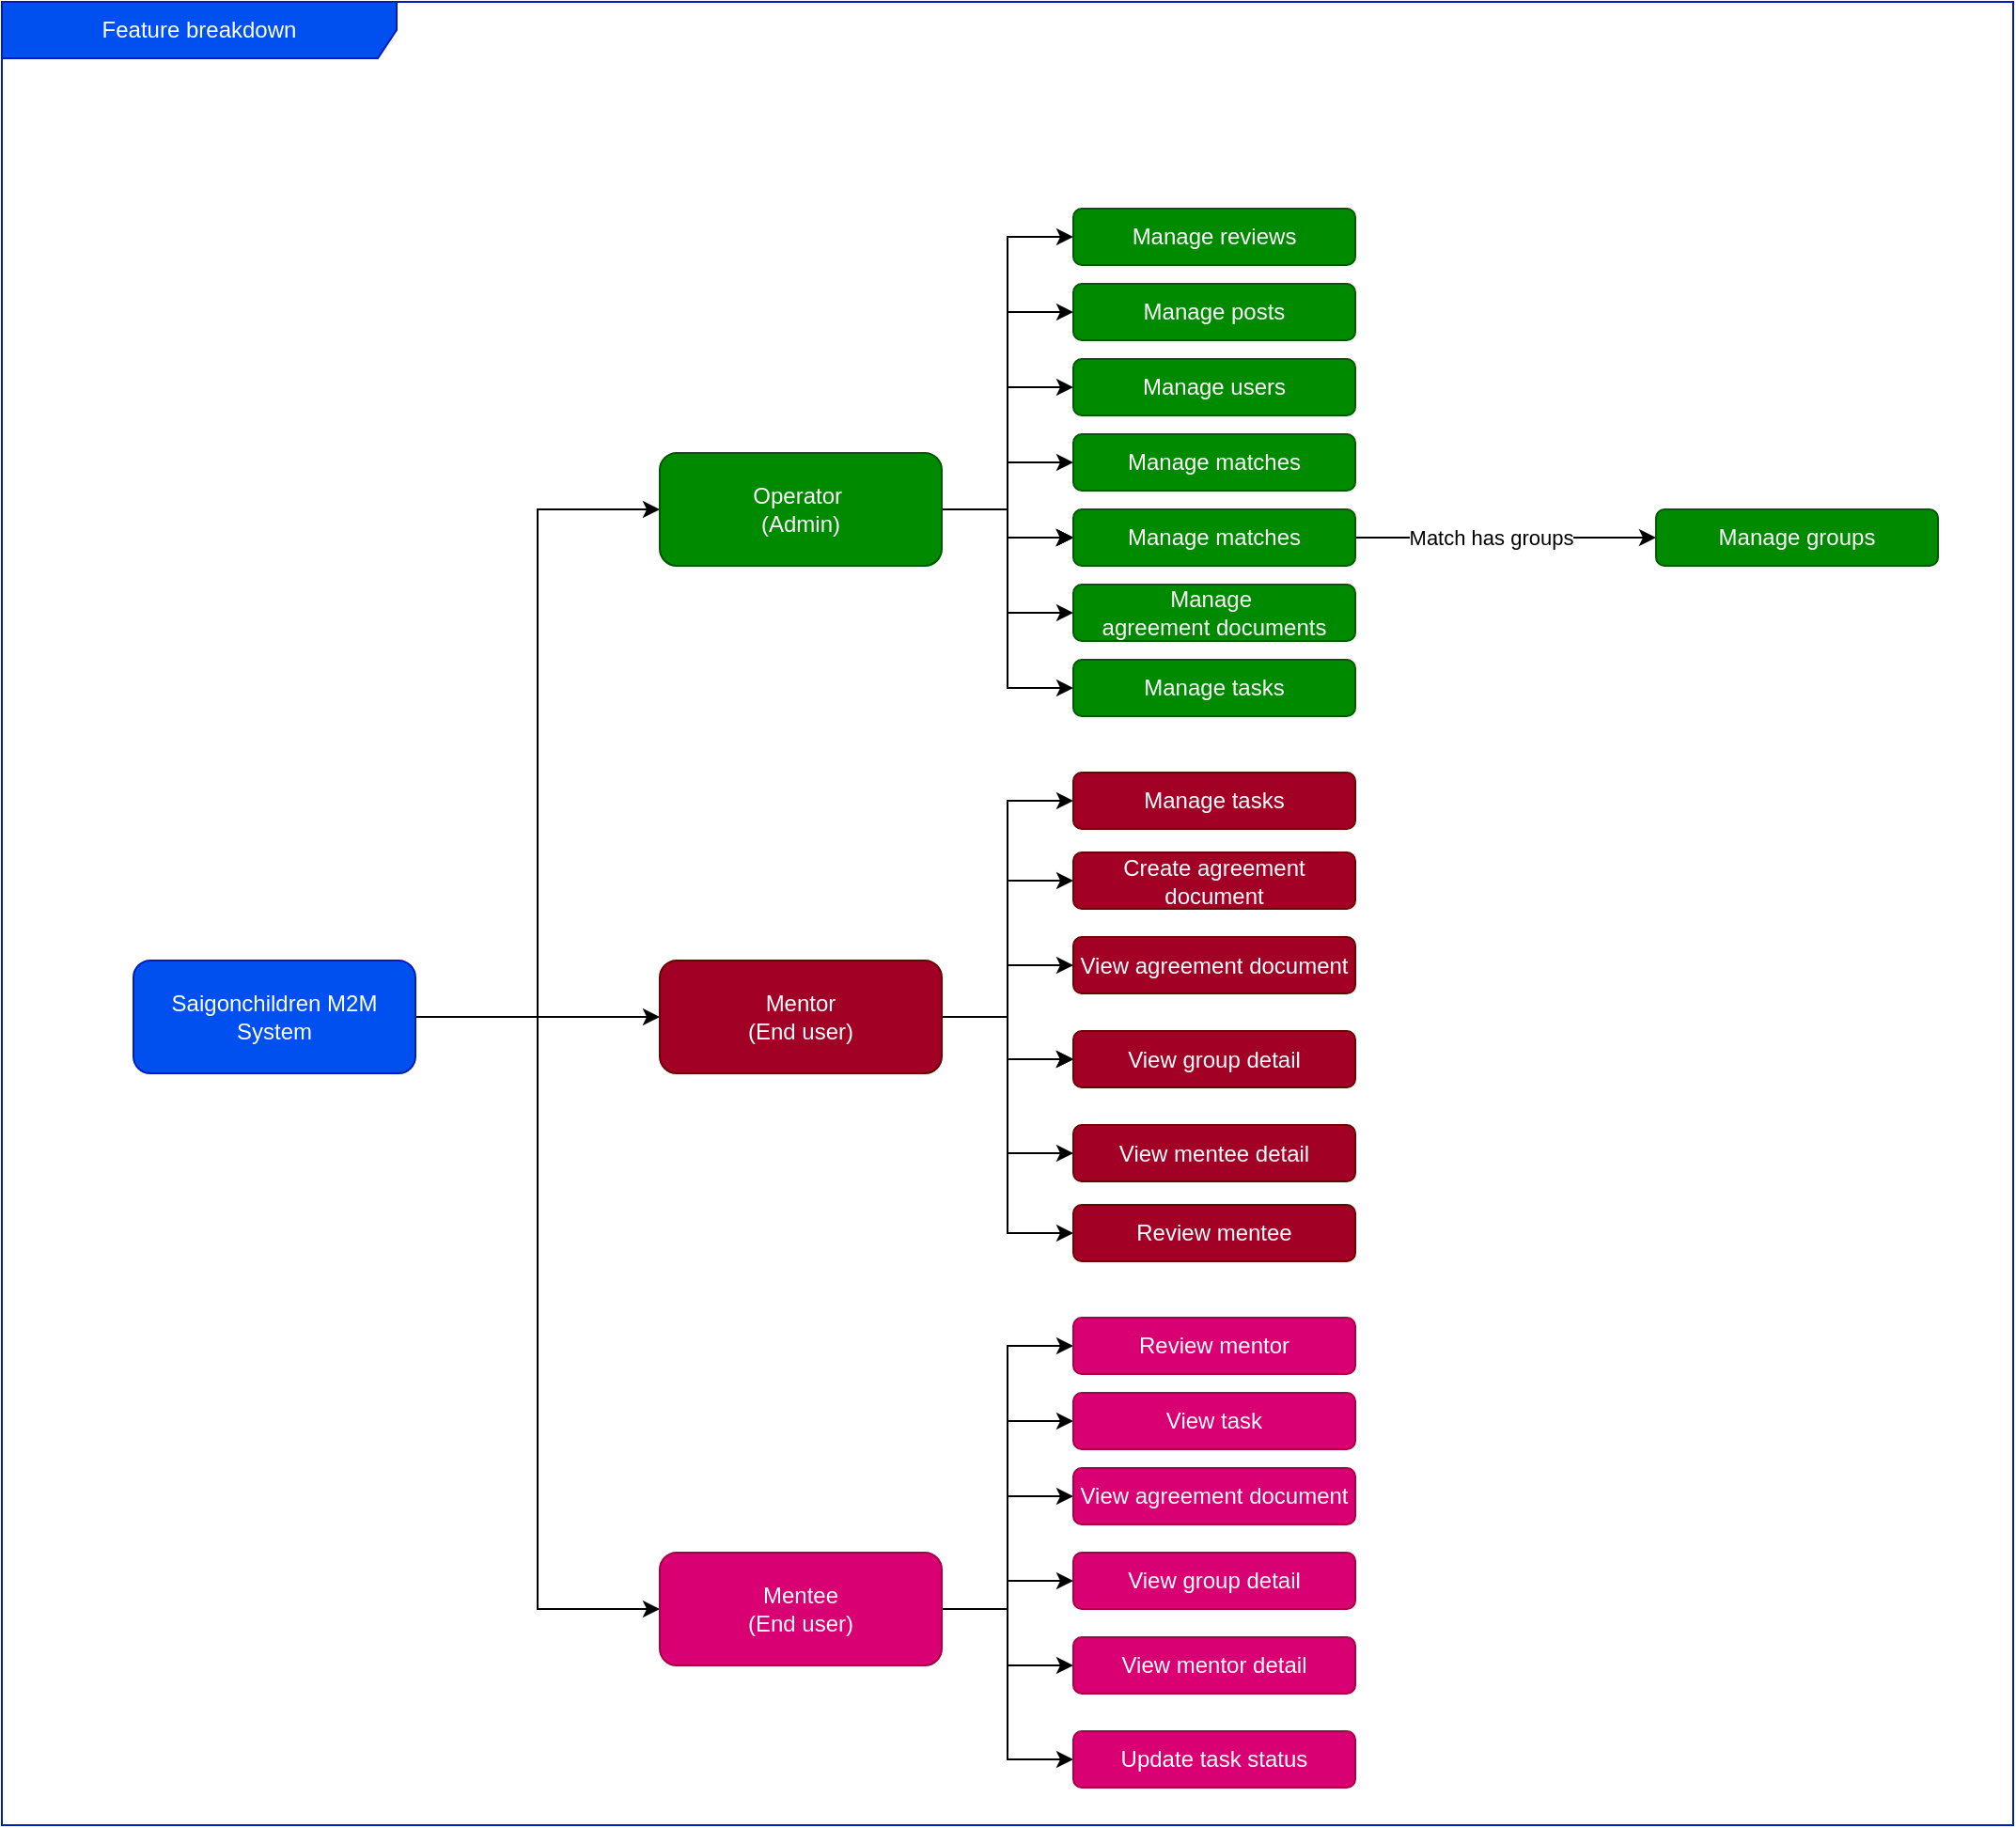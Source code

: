 <mxfile version="26.0.11">
  <diagram name="Page-1" id="9zVKBY60DjA3LiJ9msCD">
    <mxGraphModel dx="1740" dy="1745" grid="1" gridSize="10" guides="1" tooltips="1" connect="1" arrows="1" fold="1" page="1" pageScale="1" pageWidth="827" pageHeight="1169" math="0" shadow="0">
      <root>
        <mxCell id="0" />
        <mxCell id="1" parent="0" />
        <mxCell id="8znH28T3EN4sUPZHB0bJ-5" style="edgeStyle=orthogonalEdgeStyle;rounded=0;orthogonalLoop=1;jettySize=auto;html=1;entryX=0;entryY=0.5;entryDx=0;entryDy=0;" edge="1" parent="1" source="8znH28T3EN4sUPZHB0bJ-1" target="8znH28T3EN4sUPZHB0bJ-2">
          <mxGeometry relative="1" as="geometry" />
        </mxCell>
        <mxCell id="8znH28T3EN4sUPZHB0bJ-32" style="edgeStyle=orthogonalEdgeStyle;rounded=0;orthogonalLoop=1;jettySize=auto;html=1;entryX=0;entryY=0.5;entryDx=0;entryDy=0;" edge="1" parent="1" source="8znH28T3EN4sUPZHB0bJ-1" target="8znH28T3EN4sUPZHB0bJ-30">
          <mxGeometry relative="1" as="geometry" />
        </mxCell>
        <mxCell id="8znH28T3EN4sUPZHB0bJ-60" style="edgeStyle=orthogonalEdgeStyle;rounded=0;orthogonalLoop=1;jettySize=auto;html=1;entryX=0;entryY=0.5;entryDx=0;entryDy=0;" edge="1" parent="1" source="8znH28T3EN4sUPZHB0bJ-1" target="8znH28T3EN4sUPZHB0bJ-31">
          <mxGeometry relative="1" as="geometry" />
        </mxCell>
        <mxCell id="8znH28T3EN4sUPZHB0bJ-1" value="Saigonchildren M2M&lt;div&gt;System&lt;/div&gt;" style="rounded=1;whiteSpace=wrap;html=1;fillColor=#0050ef;fontColor=#ffffff;strokeColor=#001DBC;" vertex="1" parent="1">
          <mxGeometry x="-70" y="300" width="150" height="60" as="geometry" />
        </mxCell>
        <mxCell id="8znH28T3EN4sUPZHB0bJ-23" style="edgeStyle=orthogonalEdgeStyle;rounded=0;orthogonalLoop=1;jettySize=auto;html=1;entryX=0;entryY=0.5;entryDx=0;entryDy=0;" edge="1" parent="1" source="8znH28T3EN4sUPZHB0bJ-2" target="8znH28T3EN4sUPZHB0bJ-17">
          <mxGeometry relative="1" as="geometry" />
        </mxCell>
        <mxCell id="8znH28T3EN4sUPZHB0bJ-24" style="edgeStyle=orthogonalEdgeStyle;rounded=0;orthogonalLoop=1;jettySize=auto;html=1;entryX=0;entryY=0.5;entryDx=0;entryDy=0;" edge="1" parent="1" source="8znH28T3EN4sUPZHB0bJ-2" target="8znH28T3EN4sUPZHB0bJ-14">
          <mxGeometry relative="1" as="geometry" />
        </mxCell>
        <mxCell id="8znH28T3EN4sUPZHB0bJ-27" style="edgeStyle=orthogonalEdgeStyle;rounded=0;orthogonalLoop=1;jettySize=auto;html=1;entryX=0;entryY=0.5;entryDx=0;entryDy=0;" edge="1" parent="1" source="8znH28T3EN4sUPZHB0bJ-2" target="8znH28T3EN4sUPZHB0bJ-26">
          <mxGeometry relative="1" as="geometry">
            <mxPoint x="420" y="150" as="targetPoint" />
          </mxGeometry>
        </mxCell>
        <mxCell id="8znH28T3EN4sUPZHB0bJ-29" style="edgeStyle=orthogonalEdgeStyle;rounded=0;orthogonalLoop=1;jettySize=auto;html=1;entryX=0;entryY=0.5;entryDx=0;entryDy=0;" edge="1" parent="1" source="8znH28T3EN4sUPZHB0bJ-2" target="8znH28T3EN4sUPZHB0bJ-28">
          <mxGeometry relative="1" as="geometry" />
        </mxCell>
        <mxCell id="8znH28T3EN4sUPZHB0bJ-66" value="" style="edgeStyle=orthogonalEdgeStyle;rounded=0;orthogonalLoop=1;jettySize=auto;html=1;" edge="1" parent="1" source="8znH28T3EN4sUPZHB0bJ-2" target="8znH28T3EN4sUPZHB0bJ-26">
          <mxGeometry relative="1" as="geometry" />
        </mxCell>
        <mxCell id="8znH28T3EN4sUPZHB0bJ-67" value="" style="edgeStyle=orthogonalEdgeStyle;rounded=0;orthogonalLoop=1;jettySize=auto;html=1;" edge="1" parent="1" source="8znH28T3EN4sUPZHB0bJ-2" target="8znH28T3EN4sUPZHB0bJ-26">
          <mxGeometry relative="1" as="geometry" />
        </mxCell>
        <mxCell id="8znH28T3EN4sUPZHB0bJ-68" value="" style="edgeStyle=orthogonalEdgeStyle;rounded=0;orthogonalLoop=1;jettySize=auto;html=1;" edge="1" parent="1" source="8znH28T3EN4sUPZHB0bJ-2" target="8znH28T3EN4sUPZHB0bJ-26">
          <mxGeometry relative="1" as="geometry" />
        </mxCell>
        <mxCell id="8znH28T3EN4sUPZHB0bJ-69" value="" style="edgeStyle=orthogonalEdgeStyle;rounded=0;orthogonalLoop=1;jettySize=auto;html=1;" edge="1" parent="1" source="8znH28T3EN4sUPZHB0bJ-2" target="8znH28T3EN4sUPZHB0bJ-26">
          <mxGeometry relative="1" as="geometry" />
        </mxCell>
        <mxCell id="8znH28T3EN4sUPZHB0bJ-72" style="edgeStyle=orthogonalEdgeStyle;rounded=0;orthogonalLoop=1;jettySize=auto;html=1;entryX=0;entryY=0.5;entryDx=0;entryDy=0;" edge="1" parent="1" source="8znH28T3EN4sUPZHB0bJ-2" target="8znH28T3EN4sUPZHB0bJ-70">
          <mxGeometry relative="1" as="geometry" />
        </mxCell>
        <mxCell id="8znH28T3EN4sUPZHB0bJ-77" style="edgeStyle=orthogonalEdgeStyle;rounded=0;orthogonalLoop=1;jettySize=auto;html=1;entryX=0;entryY=0.5;entryDx=0;entryDy=0;" edge="1" parent="1" source="8znH28T3EN4sUPZHB0bJ-2" target="8znH28T3EN4sUPZHB0bJ-76">
          <mxGeometry relative="1" as="geometry" />
        </mxCell>
        <mxCell id="8znH28T3EN4sUPZHB0bJ-90" style="edgeStyle=orthogonalEdgeStyle;rounded=0;orthogonalLoop=1;jettySize=auto;html=1;entryX=0;entryY=0.5;entryDx=0;entryDy=0;" edge="1" parent="1" source="8znH28T3EN4sUPZHB0bJ-2" target="8znH28T3EN4sUPZHB0bJ-89">
          <mxGeometry relative="1" as="geometry" />
        </mxCell>
        <mxCell id="8znH28T3EN4sUPZHB0bJ-2" value="Operator&amp;nbsp;&lt;div&gt;(Admin)&lt;/div&gt;" style="rounded=1;whiteSpace=wrap;html=1;fillColor=#008a00;fontColor=#ffffff;strokeColor=#005700;" vertex="1" parent="1">
          <mxGeometry x="210" y="30" width="150" height="60" as="geometry" />
        </mxCell>
        <mxCell id="8znH28T3EN4sUPZHB0bJ-14" value="Manage users" style="rounded=1;whiteSpace=wrap;html=1;fillColor=#008a00;fontColor=#ffffff;strokeColor=#005700;" vertex="1" parent="1">
          <mxGeometry x="430" y="-20" width="150" height="30" as="geometry" />
        </mxCell>
        <mxCell id="8znH28T3EN4sUPZHB0bJ-17" value="Manage matches" style="rounded=1;whiteSpace=wrap;html=1;fillColor=#008a00;fontColor=#ffffff;strokeColor=#005700;" vertex="1" parent="1">
          <mxGeometry x="430" y="20" width="150" height="30" as="geometry" />
        </mxCell>
        <mxCell id="8znH28T3EN4sUPZHB0bJ-42" value="" style="edgeStyle=orthogonalEdgeStyle;rounded=0;orthogonalLoop=1;jettySize=auto;html=1;" edge="1" parent="1" source="8znH28T3EN4sUPZHB0bJ-26" target="8znH28T3EN4sUPZHB0bJ-41">
          <mxGeometry relative="1" as="geometry" />
        </mxCell>
        <mxCell id="8znH28T3EN4sUPZHB0bJ-43" value="Match has groups" style="edgeLabel;html=1;align=center;verticalAlign=middle;resizable=0;points=[];" vertex="1" connectable="0" parent="8znH28T3EN4sUPZHB0bJ-42">
          <mxGeometry x="-0.224" y="1" relative="1" as="geometry">
            <mxPoint x="10" y="1" as="offset" />
          </mxGeometry>
        </mxCell>
        <mxCell id="8znH28T3EN4sUPZHB0bJ-26" value="Manage matches" style="rounded=1;whiteSpace=wrap;html=1;fillColor=#008a00;fontColor=#ffffff;strokeColor=#005700;" vertex="1" parent="1">
          <mxGeometry x="430" y="60" width="150" height="30" as="geometry" />
        </mxCell>
        <mxCell id="8znH28T3EN4sUPZHB0bJ-28" value="Manage&amp;nbsp;&lt;div&gt;agreement documents&lt;/div&gt;" style="rounded=1;whiteSpace=wrap;html=1;fillColor=#008a00;fontColor=#ffffff;strokeColor=#005700;" vertex="1" parent="1">
          <mxGeometry x="430" y="100" width="150" height="30" as="geometry" />
        </mxCell>
        <mxCell id="8znH28T3EN4sUPZHB0bJ-35" value="" style="edgeStyle=orthogonalEdgeStyle;rounded=0;orthogonalLoop=1;jettySize=auto;html=1;entryX=0;entryY=0.5;entryDx=0;entryDy=0;" edge="1" parent="1" source="8znH28T3EN4sUPZHB0bJ-30" target="8znH28T3EN4sUPZHB0bJ-36">
          <mxGeometry relative="1" as="geometry">
            <mxPoint x="440" y="320.029" as="targetPoint" />
          </mxGeometry>
        </mxCell>
        <mxCell id="8znH28T3EN4sUPZHB0bJ-38" style="edgeStyle=orthogonalEdgeStyle;rounded=0;orthogonalLoop=1;jettySize=auto;html=1;" edge="1" parent="1" source="8znH28T3EN4sUPZHB0bJ-30" target="8znH28T3EN4sUPZHB0bJ-37">
          <mxGeometry relative="1" as="geometry" />
        </mxCell>
        <mxCell id="8znH28T3EN4sUPZHB0bJ-46" style="edgeStyle=orthogonalEdgeStyle;rounded=0;orthogonalLoop=1;jettySize=auto;html=1;entryX=0;entryY=0.5;entryDx=0;entryDy=0;" edge="1" parent="1" source="8znH28T3EN4sUPZHB0bJ-30" target="8znH28T3EN4sUPZHB0bJ-45">
          <mxGeometry relative="1" as="geometry" />
        </mxCell>
        <mxCell id="8znH28T3EN4sUPZHB0bJ-65" style="edgeStyle=orthogonalEdgeStyle;rounded=0;orthogonalLoop=1;jettySize=auto;html=1;entryX=0;entryY=0.5;entryDx=0;entryDy=0;" edge="1" parent="1" source="8znH28T3EN4sUPZHB0bJ-30" target="8znH28T3EN4sUPZHB0bJ-62">
          <mxGeometry relative="1" as="geometry" />
        </mxCell>
        <mxCell id="8znH28T3EN4sUPZHB0bJ-73" value="" style="edgeStyle=orthogonalEdgeStyle;rounded=0;orthogonalLoop=1;jettySize=auto;html=1;" edge="1" parent="1" source="8znH28T3EN4sUPZHB0bJ-30" target="8znH28T3EN4sUPZHB0bJ-37">
          <mxGeometry relative="1" as="geometry" />
        </mxCell>
        <mxCell id="8znH28T3EN4sUPZHB0bJ-75" style="edgeStyle=orthogonalEdgeStyle;rounded=0;orthogonalLoop=1;jettySize=auto;html=1;entryX=0;entryY=0.5;entryDx=0;entryDy=0;" edge="1" parent="1" source="8znH28T3EN4sUPZHB0bJ-30" target="8znH28T3EN4sUPZHB0bJ-74">
          <mxGeometry relative="1" as="geometry" />
        </mxCell>
        <mxCell id="8znH28T3EN4sUPZHB0bJ-84" value="" style="edgeStyle=orthogonalEdgeStyle;rounded=0;orthogonalLoop=1;jettySize=auto;html=1;" edge="1" parent="1" source="8znH28T3EN4sUPZHB0bJ-30" target="8znH28T3EN4sUPZHB0bJ-37">
          <mxGeometry relative="1" as="geometry" />
        </mxCell>
        <mxCell id="8znH28T3EN4sUPZHB0bJ-86" style="edgeStyle=orthogonalEdgeStyle;rounded=0;orthogonalLoop=1;jettySize=auto;html=1;entryX=0;entryY=0.5;entryDx=0;entryDy=0;" edge="1" parent="1" source="8znH28T3EN4sUPZHB0bJ-30" target="8znH28T3EN4sUPZHB0bJ-85">
          <mxGeometry relative="1" as="geometry" />
        </mxCell>
        <mxCell id="8znH28T3EN4sUPZHB0bJ-30" value="Mentor&lt;br&gt;(End user)" style="rounded=1;whiteSpace=wrap;html=1;fillColor=#a20025;fontColor=#ffffff;strokeColor=#6F0000;" vertex="1" parent="1">
          <mxGeometry x="210" y="300" width="150" height="60" as="geometry" />
        </mxCell>
        <mxCell id="8znH28T3EN4sUPZHB0bJ-57" style="edgeStyle=orthogonalEdgeStyle;rounded=0;orthogonalLoop=1;jettySize=auto;html=1;entryX=0;entryY=0.5;entryDx=0;entryDy=0;" edge="1" parent="1" source="8znH28T3EN4sUPZHB0bJ-31" target="8znH28T3EN4sUPZHB0bJ-54">
          <mxGeometry relative="1" as="geometry">
            <Array as="points">
              <mxPoint x="395" y="645" />
              <mxPoint x="395" y="585" />
            </Array>
          </mxGeometry>
        </mxCell>
        <mxCell id="8znH28T3EN4sUPZHB0bJ-58" style="edgeStyle=orthogonalEdgeStyle;rounded=0;orthogonalLoop=1;jettySize=auto;html=1;entryX=0;entryY=0.5;entryDx=0;entryDy=0;" edge="1" parent="1" source="8znH28T3EN4sUPZHB0bJ-31" target="8znH28T3EN4sUPZHB0bJ-55">
          <mxGeometry relative="1" as="geometry" />
        </mxCell>
        <mxCell id="8znH28T3EN4sUPZHB0bJ-59" style="edgeStyle=orthogonalEdgeStyle;rounded=0;orthogonalLoop=1;jettySize=auto;html=1;entryX=0;entryY=0.5;entryDx=0;entryDy=0;" edge="1" parent="1" source="8znH28T3EN4sUPZHB0bJ-31" target="8znH28T3EN4sUPZHB0bJ-56">
          <mxGeometry relative="1" as="geometry" />
        </mxCell>
        <mxCell id="8znH28T3EN4sUPZHB0bJ-80" style="edgeStyle=orthogonalEdgeStyle;rounded=0;orthogonalLoop=1;jettySize=auto;html=1;entryX=0;entryY=0.5;entryDx=0;entryDy=0;" edge="1" parent="1" source="8znH28T3EN4sUPZHB0bJ-31" target="8znH28T3EN4sUPZHB0bJ-79">
          <mxGeometry relative="1" as="geometry" />
        </mxCell>
        <mxCell id="8znH28T3EN4sUPZHB0bJ-82" style="edgeStyle=orthogonalEdgeStyle;rounded=0;orthogonalLoop=1;jettySize=auto;html=1;entryX=0;entryY=0.5;entryDx=0;entryDy=0;" edge="1" parent="1" source="8znH28T3EN4sUPZHB0bJ-31" target="8znH28T3EN4sUPZHB0bJ-81">
          <mxGeometry relative="1" as="geometry" />
        </mxCell>
        <mxCell id="8znH28T3EN4sUPZHB0bJ-88" style="edgeStyle=orthogonalEdgeStyle;rounded=0;orthogonalLoop=1;jettySize=auto;html=1;entryX=0;entryY=0.5;entryDx=0;entryDy=0;" edge="1" parent="1" source="8znH28T3EN4sUPZHB0bJ-31" target="8znH28T3EN4sUPZHB0bJ-87">
          <mxGeometry relative="1" as="geometry" />
        </mxCell>
        <mxCell id="8znH28T3EN4sUPZHB0bJ-31" value="Mentee&lt;br&gt;(End user)" style="rounded=1;whiteSpace=wrap;html=1;fillColor=#d80073;fontColor=#ffffff;strokeColor=#A50040;" vertex="1" parent="1">
          <mxGeometry x="210" y="615" width="150" height="60" as="geometry" />
        </mxCell>
        <mxCell id="8znH28T3EN4sUPZHB0bJ-36" value="View agreement document" style="rounded=1;whiteSpace=wrap;html=1;fillColor=#a20025;fontColor=#ffffff;strokeColor=#6F0000;" vertex="1" parent="1">
          <mxGeometry x="430" y="287.5" width="150" height="30" as="geometry" />
        </mxCell>
        <mxCell id="8znH28T3EN4sUPZHB0bJ-37" value="View group detail" style="rounded=1;whiteSpace=wrap;html=1;fillColor=#a20025;fontColor=#ffffff;strokeColor=#6F0000;" vertex="1" parent="1">
          <mxGeometry x="430" y="337.5" width="150" height="30" as="geometry" />
        </mxCell>
        <mxCell id="8znH28T3EN4sUPZHB0bJ-41" value="Manage groups" style="rounded=1;whiteSpace=wrap;html=1;fillColor=#008a00;fontColor=#ffffff;strokeColor=#005700;" vertex="1" parent="1">
          <mxGeometry x="740" y="60" width="150" height="30" as="geometry" />
        </mxCell>
        <mxCell id="8znH28T3EN4sUPZHB0bJ-45" value="View mentee detail" style="rounded=1;whiteSpace=wrap;html=1;fillColor=#a20025;fontColor=#ffffff;strokeColor=#6F0000;" vertex="1" parent="1">
          <mxGeometry x="430" y="387.5" width="150" height="30" as="geometry" />
        </mxCell>
        <mxCell id="8znH28T3EN4sUPZHB0bJ-54" value="View agreement document" style="rounded=1;whiteSpace=wrap;html=1;fillColor=#d80073;fontColor=#ffffff;strokeColor=#A50040;" vertex="1" parent="1">
          <mxGeometry x="430" y="570" width="150" height="30" as="geometry" />
        </mxCell>
        <mxCell id="8znH28T3EN4sUPZHB0bJ-55" value="View group detail" style="rounded=1;whiteSpace=wrap;html=1;fillColor=#d80073;fontColor=#ffffff;strokeColor=#A50040;" vertex="1" parent="1">
          <mxGeometry x="430" y="615" width="150" height="30" as="geometry" />
        </mxCell>
        <mxCell id="8znH28T3EN4sUPZHB0bJ-56" value="View mentor detail" style="rounded=1;whiteSpace=wrap;html=1;fillColor=#d80073;fontColor=#ffffff;strokeColor=#A50040;" vertex="1" parent="1">
          <mxGeometry x="430" y="660" width="150" height="30" as="geometry" />
        </mxCell>
        <mxCell id="8znH28T3EN4sUPZHB0bJ-62" value="Create agreement document" style="rounded=1;whiteSpace=wrap;html=1;fillColor=#a20025;fontColor=#ffffff;strokeColor=#6F0000;" vertex="1" parent="1">
          <mxGeometry x="430" y="242.5" width="150" height="30" as="geometry" />
        </mxCell>
        <mxCell id="8znH28T3EN4sUPZHB0bJ-70" value="Manage posts" style="rounded=1;whiteSpace=wrap;html=1;fillColor=#008a00;fontColor=#ffffff;strokeColor=#005700;" vertex="1" parent="1">
          <mxGeometry x="430" y="-60" width="150" height="30" as="geometry" />
        </mxCell>
        <mxCell id="8znH28T3EN4sUPZHB0bJ-74" value="Manage tasks" style="rounded=1;whiteSpace=wrap;html=1;fillColor=#a20025;fontColor=#ffffff;strokeColor=#6F0000;" vertex="1" parent="1">
          <mxGeometry x="430" y="200" width="150" height="30" as="geometry" />
        </mxCell>
        <mxCell id="8znH28T3EN4sUPZHB0bJ-76" value="Manage tasks" style="rounded=1;whiteSpace=wrap;html=1;fillColor=#008a00;fontColor=#ffffff;strokeColor=#005700;" vertex="1" parent="1">
          <mxGeometry x="430" y="140" width="150" height="30" as="geometry" />
        </mxCell>
        <mxCell id="8znH28T3EN4sUPZHB0bJ-79" value="View task" style="rounded=1;whiteSpace=wrap;html=1;fillColor=#d80073;fontColor=#ffffff;strokeColor=#A50040;" vertex="1" parent="1">
          <mxGeometry x="430" y="530" width="150" height="30" as="geometry" />
        </mxCell>
        <mxCell id="8znH28T3EN4sUPZHB0bJ-81" value="Update task status" style="rounded=1;whiteSpace=wrap;html=1;fillColor=#d80073;fontColor=#ffffff;strokeColor=#A50040;" vertex="1" parent="1">
          <mxGeometry x="430" y="710" width="150" height="30" as="geometry" />
        </mxCell>
        <mxCell id="8znH28T3EN4sUPZHB0bJ-85" value="Review mentee" style="rounded=1;whiteSpace=wrap;html=1;fillColor=#a20025;fontColor=#ffffff;strokeColor=#6F0000;" vertex="1" parent="1">
          <mxGeometry x="430" y="430" width="150" height="30" as="geometry" />
        </mxCell>
        <mxCell id="8znH28T3EN4sUPZHB0bJ-87" value="Review mentor" style="rounded=1;whiteSpace=wrap;html=1;fillColor=#d80073;fontColor=#ffffff;strokeColor=#A50040;" vertex="1" parent="1">
          <mxGeometry x="430" y="490" width="150" height="30" as="geometry" />
        </mxCell>
        <mxCell id="8znH28T3EN4sUPZHB0bJ-89" value="Manage reviews" style="rounded=1;whiteSpace=wrap;html=1;fillColor=#008a00;fontColor=#ffffff;strokeColor=#005700;" vertex="1" parent="1">
          <mxGeometry x="430" y="-100" width="150" height="30" as="geometry" />
        </mxCell>
        <mxCell id="8znH28T3EN4sUPZHB0bJ-93" value="Feature breakdown" style="shape=umlFrame;whiteSpace=wrap;html=1;pointerEvents=0;width=210;height=30;fillColor=#0050ef;fontColor=#ffffff;strokeColor=#001DBC;" vertex="1" parent="1">
          <mxGeometry x="-140" y="-210" width="1070" height="970" as="geometry" />
        </mxCell>
      </root>
    </mxGraphModel>
  </diagram>
</mxfile>
